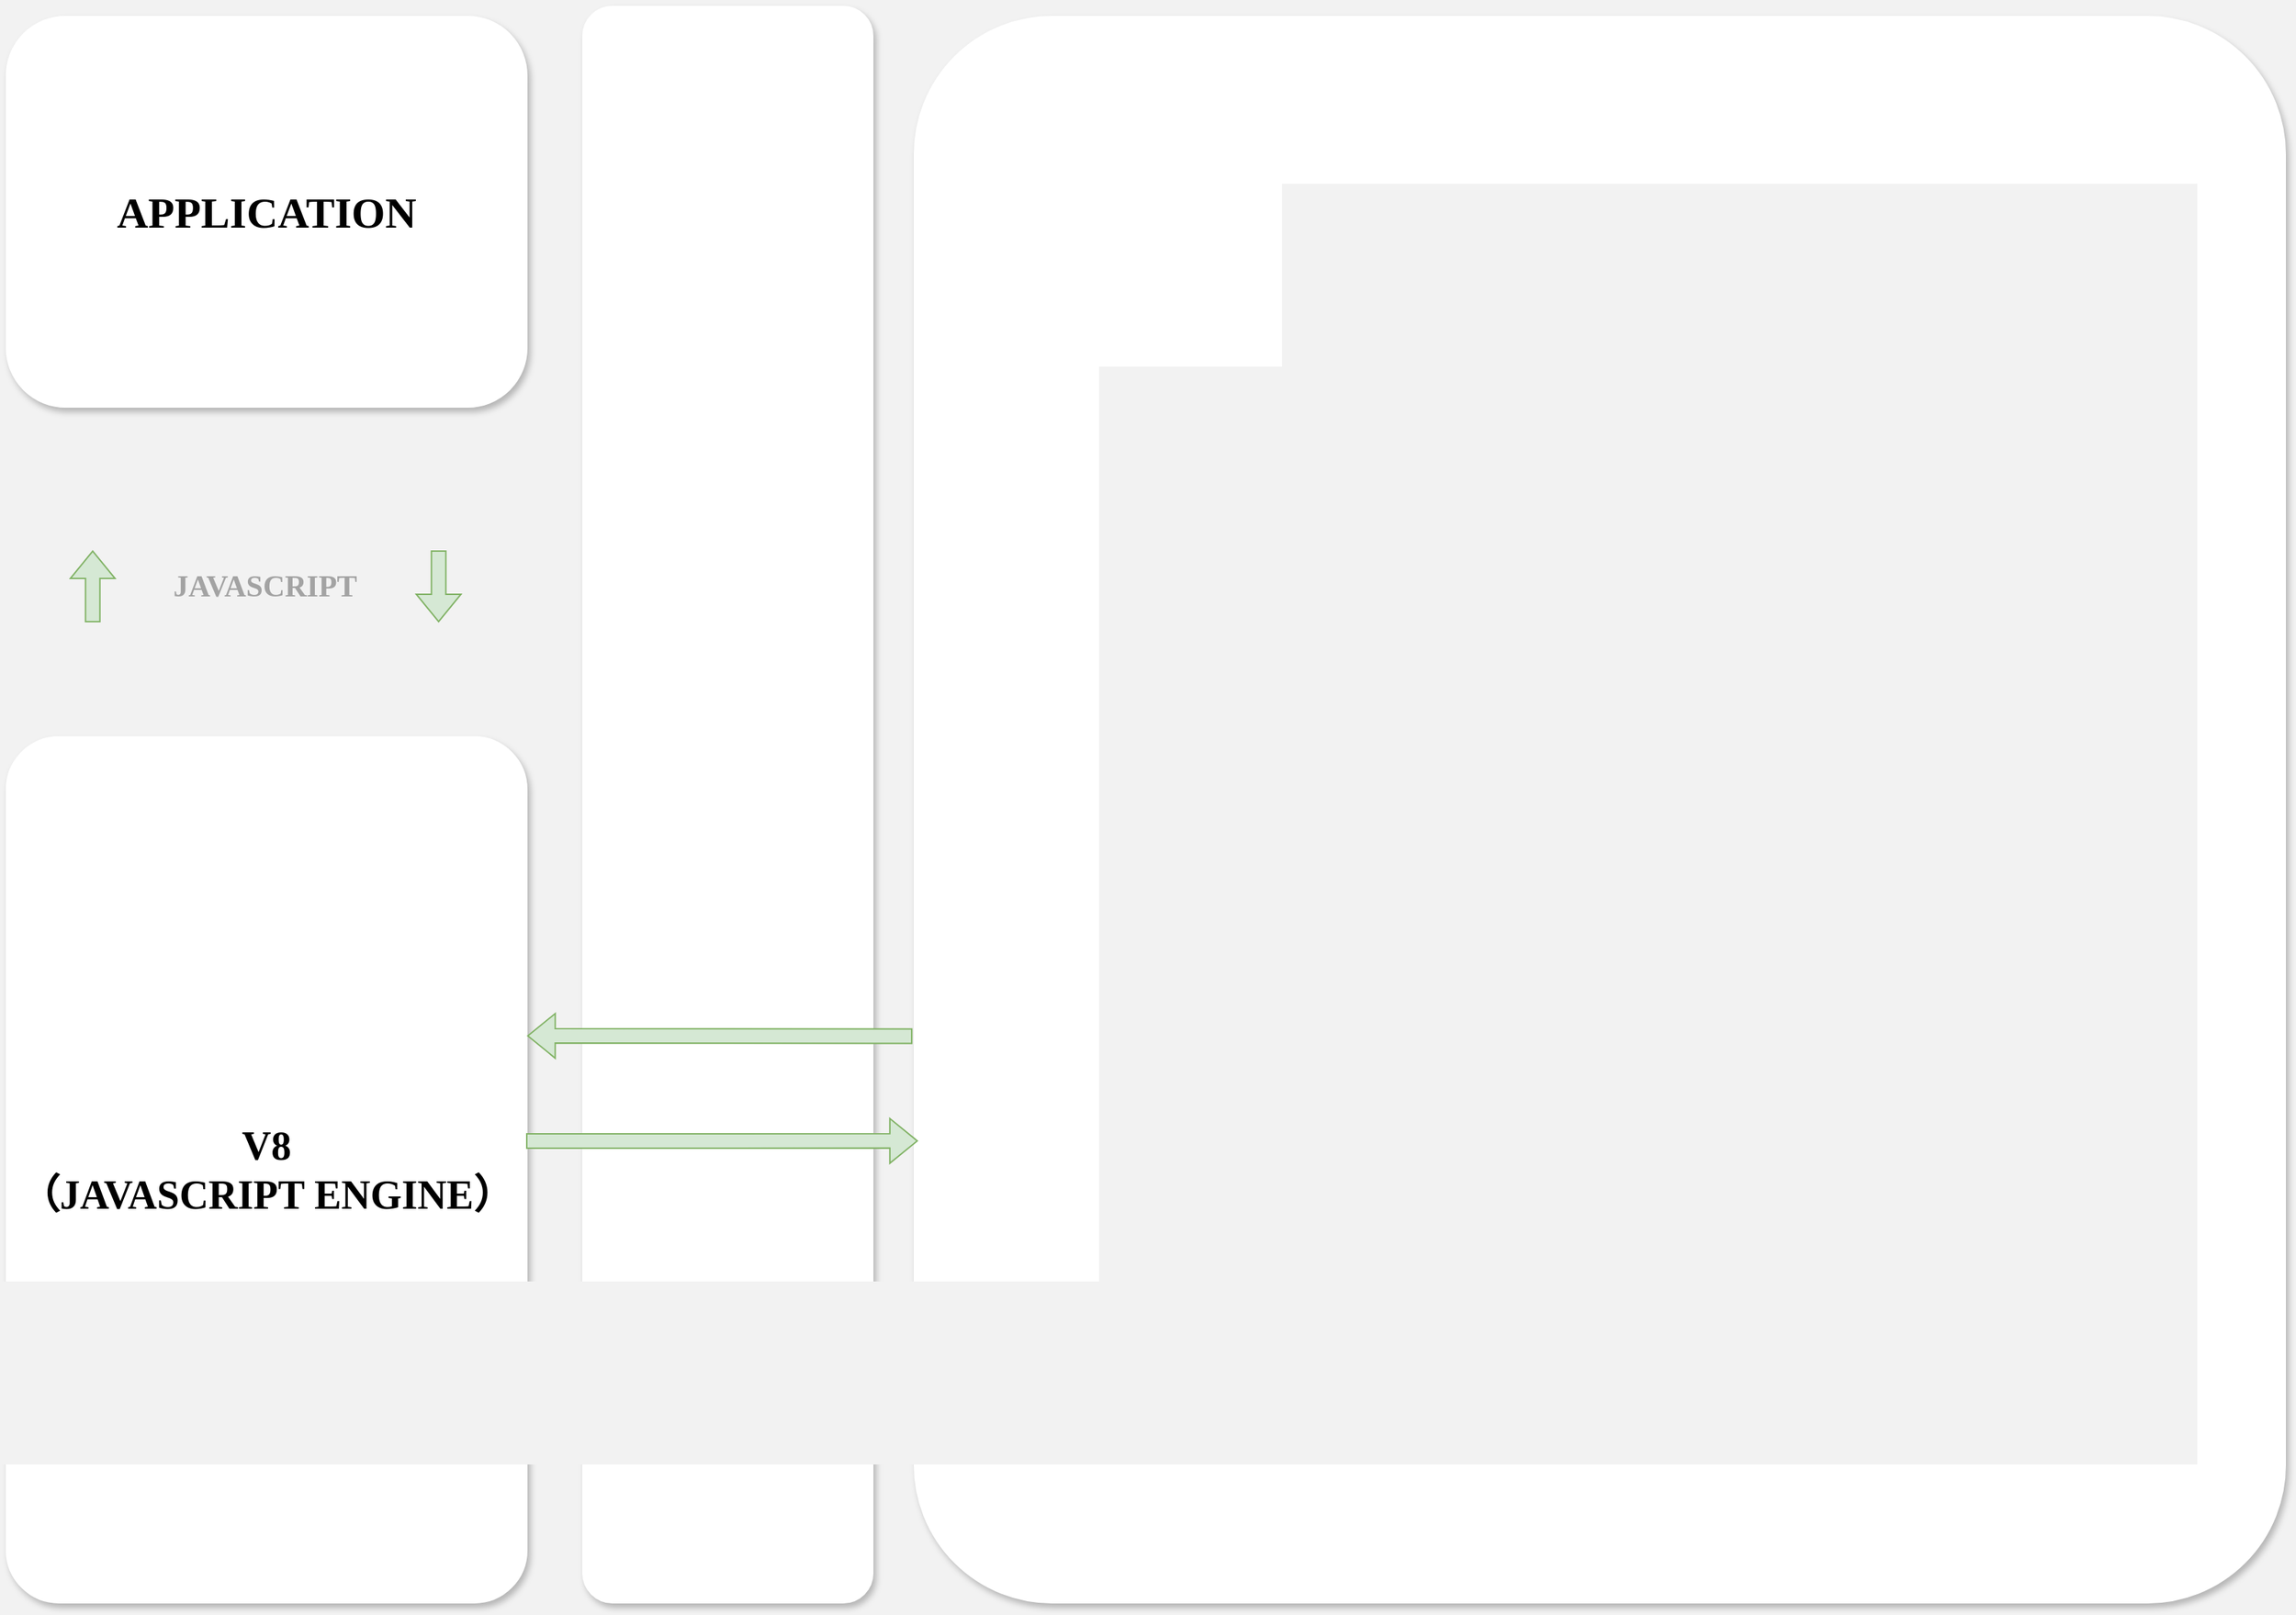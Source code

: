 <mxfile version="24.7.13">
  <diagram name="第 1 页" id="Js2gKHvIyTyq0PtMAdm4">
    <mxGraphModel dx="435" dy="226" grid="1" gridSize="10" guides="1" tooltips="1" connect="1" arrows="1" fold="1" page="1" pageScale="1" pageWidth="1654" pageHeight="1169" background="#F2F2F2" math="0" shadow="0">
      <root>
        <mxCell id="0" />
        <mxCell id="1" parent="0" />
        <mxCell id="wa8FjlfhGtUEHZc12TWI-9" value="" style="rounded=1;whiteSpace=wrap;html=1;shadow=1;strokeWidth=2;strokeColor=#FFFFFF;arcSize=10;" vertex="1" parent="1">
          <mxGeometry x="670" y="40" width="950" height="1100" as="geometry" />
        </mxCell>
        <mxCell id="wa8FjlfhGtUEHZc12TWI-1" value="&lt;font size=&quot;1&quot; face=&quot;Comic Sans MS&quot; style=&quot;&quot;&gt;&lt;b style=&quot;font-size: 30px;&quot;&gt;APPLICATION&lt;/b&gt;&lt;/font&gt;" style="rounded=1;whiteSpace=wrap;html=1;shadow=1;strokeWidth=2;strokeColor=#FFFFFF;" vertex="1" parent="1">
          <mxGeometry x="40" y="40" width="360" height="270" as="geometry" />
        </mxCell>
        <mxCell id="wa8FjlfhGtUEHZc12TWI-2" value="&lt;b style=&quot;font-size: 28px;&quot;&gt;&lt;font face=&quot;Comic Sans MS&quot; style=&quot;font-size: 28px;&quot;&gt;V8&lt;/font&gt;&lt;/b&gt;&lt;div style=&quot;font-size: 28px;&quot;&gt;&lt;b style=&quot;&quot;&gt;&lt;font face=&quot;Sg2590R3SVGVvx_BgW9V&quot; style=&quot;font-size: 28px;&quot;&gt;（JAVASCRIPT ENGINE）&lt;/font&gt;&lt;/b&gt;&lt;/div&gt;" style="rounded=1;whiteSpace=wrap;html=1;shadow=1;strokeWidth=2;strokeColor=#FFFFFF;arcSize=10;" vertex="1" parent="1">
          <mxGeometry x="40" y="540" width="360" height="600" as="geometry" />
        </mxCell>
        <mxCell id="wa8FjlfhGtUEHZc12TWI-3" value="" style="rounded=1;whiteSpace=wrap;html=1;shadow=1;strokeWidth=2;strokeColor=#FFFFFF;arcSize=10;" vertex="1" parent="1">
          <mxGeometry x="440" y="33" width="200" height="1107" as="geometry" />
        </mxCell>
        <mxCell id="wa8FjlfhGtUEHZc12TWI-4" value="&lt;b&gt;&lt;font color=&quot;#a3a3a3&quot; face=&quot;Comic Sans MS&quot; style=&quot;font-size: 21px;&quot;&gt;JAVASCRIPT&lt;/font&gt;&lt;/b&gt;" style="text;html=1;align=center;verticalAlign=middle;whiteSpace=wrap;rounded=0;" vertex="1" parent="1">
          <mxGeometry x="189.33" y="420" width="60" height="30" as="geometry" />
        </mxCell>
        <mxCell id="wa8FjlfhGtUEHZc12TWI-5" value="" style="shape=flexArrow;endArrow=classic;html=1;rounded=0;fillColor=#d5e8d4;strokeColor=#82b366;" edge="1" parent="1">
          <mxGeometry width="50" height="50" relative="1" as="geometry">
            <mxPoint x="99.33" y="460" as="sourcePoint" />
            <mxPoint x="99.33" y="410" as="targetPoint" />
          </mxGeometry>
        </mxCell>
        <mxCell id="wa8FjlfhGtUEHZc12TWI-6" value="" style="shape=flexArrow;endArrow=classic;html=1;rounded=0;fillColor=#d5e8d4;strokeColor=#82b366;" edge="1" parent="1">
          <mxGeometry width="50" height="50" relative="1" as="geometry">
            <mxPoint x="339.33" y="410" as="sourcePoint" />
            <mxPoint x="339.33" y="460" as="targetPoint" />
          </mxGeometry>
        </mxCell>
        <mxCell id="wa8FjlfhGtUEHZc12TWI-7" value="" style="shape=flexArrow;endArrow=classic;html=1;rounded=0;fillColor=#d5e8d4;strokeColor=#82b366;entryX=0.002;entryY=0.709;entryDx=0;entryDy=0;entryPerimeter=0;" edge="1" parent="1" target="wa8FjlfhGtUEHZc12TWI-9">
          <mxGeometry width="50" height="50" relative="1" as="geometry">
            <mxPoint x="400" y="820" as="sourcePoint" />
            <mxPoint x="680" y="430" as="targetPoint" />
          </mxGeometry>
        </mxCell>
        <mxCell id="wa8FjlfhGtUEHZc12TWI-8" value="" style="shape=flexArrow;endArrow=classic;html=1;rounded=0;fillColor=#d5e8d4;strokeColor=#82b366;entryX=1.002;entryY=0.345;entryDx=0;entryDy=0;entryPerimeter=0;exitX=-0.002;exitY=0.643;exitDx=0;exitDy=0;exitPerimeter=0;" edge="1" parent="1" source="wa8FjlfhGtUEHZc12TWI-9" target="wa8FjlfhGtUEHZc12TWI-2">
          <mxGeometry width="50" height="50" relative="1" as="geometry">
            <mxPoint x="670" y="520" as="sourcePoint" />
            <mxPoint x="400" y="520" as="targetPoint" />
          </mxGeometry>
        </mxCell>
      </root>
    </mxGraphModel>
  </diagram>
</mxfile>
